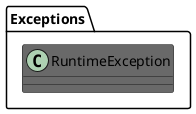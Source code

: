 @startuml

class Exceptions.RuntimeException #DimGray

newpage
allowmixing
class activity.templateActivity.OtherTemplateActivities{}
class activity.templateActivity.CreateTemplateFromActivity{}
class activity.actionActivity.AllActionActivities{}
class activity.actionActivity.AllSpellActivities{}
class activity.actionActivity.AllCreatureActivities{}
class activity.actionActivity.AllEncounterActivities{}
class activity.actionActivity.AllSessionActivities{}
database DynamoDB
database "EXTERNAL Open5E"

class dynamodb.externalDao.TemplateDao{
}

class dynamodb.dao.SessionDao{
}

class dynamodb.dao.EncounterDao{
}

class dynamodb.dao.CreatureDao{}

class dynamodb.dao.SpellDao{}

class dynamodb.dao.ActionDao{}

class lambda.AllTemplateLambdas{}
class lambda.AllActionLambdas{}
class lambda.AllSpellLambdas{}
class lambda.AllCreatureLambdas{}
class lambda.AllEncounterLambdas{}
class lambda.AllSessionLambdas{}
class lambda.LambdaActivityRunner{}


dynamodb.externalDao.TemplateDao -d[hidden]- dynamodb.dao.ActionDao
dynamodb.dao.SessionDao -u[hidden]- dynamodb.dao.EncounterDao
dynamodb.dao.EncounterDao -u[hidden]- dynamodb.dao.CreatureDao
dynamodb.dao.CreatureDao -u[hidden]-dynamodb.dao.SpellDao
dynamodb.dao.SpellDao -u[hidden]- dynamodb.dao.ActionDao

dynamodb.dao.SessionDao -l- DynamoDB
dynamodb.dao.EncounterDao -l- DynamoDB
dynamodb.dao.CreatureDao -l- DynamoDB
dynamodb.dao.SpellDao -l- DynamoDB
dynamodb.dao.ActionDao -l- DynamoDB
dynamodb.externalDao.TemplateDao -l- "EXTERNAL Open5E"
activity.templateActivity.CreateTemplateFromActivity -u[hidden]- activity.templateActivity.OtherTemplateActivities
activity.templateActivity.CreateTemplateFromActivity -right[hidden]- dynamodb.externalDao.TemplateDao
activity.templateActivity.CreateTemplateFromActivity -- dynamodb.externalDao.TemplateDao
activity.templateActivity.CreateTemplateFromActivity -- dynamodb.dao.ActionDao
activity.templateActivity.CreateTemplateFromActivity -- dynamodb.dao.SpellDao
activity.templateActivity.CreateTemplateFromActivity -- dynamodb.dao.CreatureDao

activity.actionActivity.AllActionActivities -u[hidden]- activity.templateActivity.CreateTemplateFromActivity
activity.actionActivity.AllSpellActivities -u[hidden]- activity.actionActivity.AllActionActivities
activity.actionActivity.AllCreatureActivities -u[hidden]- activity.actionActivity.AllSpellActivities
activity.actionActivity.AllEncounterActivities -u[hidden]- activity.actionActivity.AllCreatureActivities
activity.actionActivity.AllSessionActivities -u[hidden]- activity.actionActivity.AllEncounterActivities
activity.actionActivity.AllActionActivities -r- dynamodb.dao.ActionDao
activity.actionActivity.AllSpellActivities -r- dynamodb.dao.SpellDao
activity.actionActivity.AllCreatureActivities -r- dynamodb.dao.CreatureDao
activity.actionActivity.AllEncounterActivities -r- dynamodb.dao.EncounterDao
activity.actionActivity.AllSessionActivities -r- dynamodb.dao.SessionDao
activity.templateActivity.OtherTemplateActivities -r- dynamodb.externalDao.TemplateDao

lambda.AllActionLambdas -u[hidden]- lambda.AllTemplateLambdas
lambda.AllSpellLambdas -u[hidden]- lambda.AllActionLambdas
lambda.AllCreatureLambdas -u[hidden]- lambda.AllSpellLambdas
lambda.AllEncounterLambdas -u[hidden]- lambda.AllCreatureLambdas
lambda.AllSessionLambdas -u[hidden]- lambda.AllEncounterLambdas
lambda.LambdaActivityRunner -u[hidden]- lambda.AllActionLambdas

activity.templateActivity.OtherTemplateActivities -r- lambda.AllTemplateLambdas
activity.templateActivity.CreateTemplateFromActivity -r- lambda.AllTemplateLambdas
activity.actionActivity.AllActionActivities -r- lambda.AllActionLambdas
activity.actionActivity.AllSpellActivities -r- lambda.AllSpellLambdas
activity.actionActivity.AllCreatureActivities -r- lambda.AllCreatureLambdas
activity.actionActivity.AllEncounterActivities -r- lambda.AllEncounterLambdas
activity.actionActivity.AllSessionActivities -r- lambda.AllSessionLambdas


@enduml